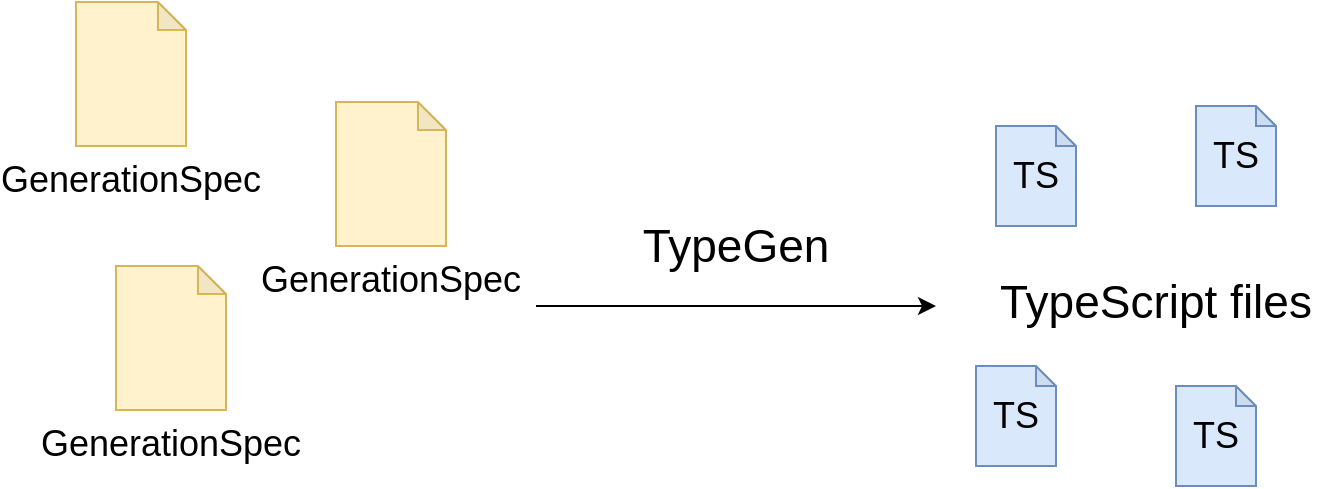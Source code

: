 <mxfile version="11.0.8" type="device"><diagram id="fXmiK2_SrB4BgIb-MIjL" name="Page-1"><mxGraphModel dx="1422" dy="747" grid="1" gridSize="10" guides="1" tooltips="1" connect="1" arrows="1" fold="1" page="1" pageScale="1" pageWidth="827" pageHeight="1169" math="0" shadow="0"><root><mxCell id="0"/><mxCell id="1" parent="0"/><mxCell id="qNcdF9yJAaieS0iNnlXu-4" value="" style="endArrow=classic;html=1;" edge="1" parent="1"><mxGeometry width="50" height="50" relative="1" as="geometry"><mxPoint x="280" y="190" as="sourcePoint"/><mxPoint x="480" y="190" as="targetPoint"/></mxGeometry></mxCell><mxCell id="qNcdF9yJAaieS0iNnlXu-5" value="TypeGen" style="text;html=1;strokeColor=none;fillColor=none;align=center;verticalAlign=middle;whiteSpace=wrap;rounded=0;fontSize=23;" vertex="1" parent="1"><mxGeometry x="320" y="130" width="120" height="60" as="geometry"/></mxCell><mxCell id="qNcdF9yJAaieS0iNnlXu-7" value="TS" style="shape=note;whiteSpace=wrap;html=1;backgroundOutline=1;darkOpacity=0.05;fontSize=18;size=10;fillColor=#dae8fc;strokeColor=#6c8ebf;" vertex="1" parent="1"><mxGeometry x="510" y="100" width="40" height="50" as="geometry"/></mxCell><mxCell id="qNcdF9yJAaieS0iNnlXu-10" value="TS" style="shape=note;whiteSpace=wrap;html=1;backgroundOutline=1;darkOpacity=0.05;fontSize=18;size=10;fillColor=#dae8fc;strokeColor=#6c8ebf;" vertex="1" parent="1"><mxGeometry x="500" y="220" width="40" height="50" as="geometry"/></mxCell><mxCell id="qNcdF9yJAaieS0iNnlXu-11" value="TS" style="shape=note;whiteSpace=wrap;html=1;backgroundOutline=1;darkOpacity=0.05;fontSize=18;size=10;fillColor=#dae8fc;strokeColor=#6c8ebf;" vertex="1" parent="1"><mxGeometry x="610" y="90" width="40" height="50" as="geometry"/></mxCell><mxCell id="qNcdF9yJAaieS0iNnlXu-12" value="TS" style="shape=note;whiteSpace=wrap;html=1;backgroundOutline=1;darkOpacity=0.05;fontSize=18;size=10;fillColor=#dae8fc;strokeColor=#6c8ebf;" vertex="1" parent="1"><mxGeometry x="600" y="230" width="40" height="50" as="geometry"/></mxCell><mxCell id="qNcdF9yJAaieS0iNnlXu-13" value="TypeScript files" style="text;html=1;strokeColor=none;fillColor=none;align=center;verticalAlign=middle;whiteSpace=wrap;rounded=0;fontSize=23;" vertex="1" parent="1"><mxGeometry x="500" y="162.5" width="180" height="50" as="geometry"/></mxCell><mxCell id="qNcdF9yJAaieS0iNnlXu-16" value="GenerationSpec" style="shape=note;whiteSpace=wrap;html=1;backgroundOutline=1;darkOpacity=0.05;fontSize=18;size=14;fillColor=#fff2cc;strokeColor=#d6b656;align=center;verticalAlign=top;labelPosition=center;verticalLabelPosition=bottom;" vertex="1" parent="1"><mxGeometry x="50" y="38" width="55" height="72" as="geometry"/></mxCell><mxCell id="qNcdF9yJAaieS0iNnlXu-19" value="GenerationSpec" style="shape=note;whiteSpace=wrap;html=1;backgroundOutline=1;darkOpacity=0.05;fontSize=18;size=14;fillColor=#fff2cc;strokeColor=#d6b656;align=center;verticalAlign=top;labelPosition=center;verticalLabelPosition=bottom;" vertex="1" parent="1"><mxGeometry x="180" y="88" width="55" height="72" as="geometry"/></mxCell><mxCell id="qNcdF9yJAaieS0iNnlXu-20" value="GenerationSpec" style="shape=note;whiteSpace=wrap;html=1;backgroundOutline=1;darkOpacity=0.05;fontSize=18;size=14;fillColor=#fff2cc;strokeColor=#d6b656;align=center;verticalAlign=top;labelPosition=center;verticalLabelPosition=bottom;" vertex="1" parent="1"><mxGeometry x="70" y="170" width="55" height="72" as="geometry"/></mxCell></root></mxGraphModel></diagram></mxfile>